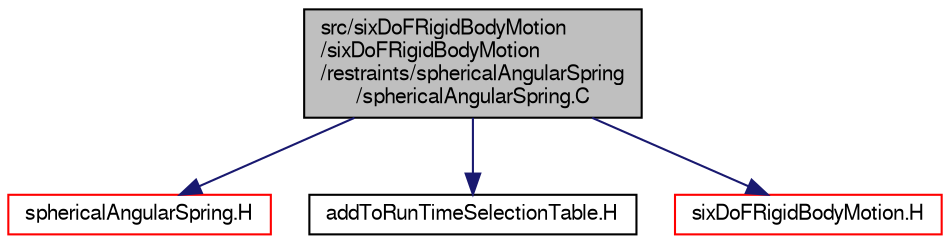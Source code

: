 digraph "src/sixDoFRigidBodyMotion/sixDoFRigidBodyMotion/restraints/sphericalAngularSpring/sphericalAngularSpring.C"
{
  bgcolor="transparent";
  edge [fontname="FreeSans",fontsize="10",labelfontname="FreeSans",labelfontsize="10"];
  node [fontname="FreeSans",fontsize="10",shape=record];
  Node0 [label="src/sixDoFRigidBodyMotion\l/sixDoFRigidBodyMotion\l/restraints/sphericalAngularSpring\l/sphericalAngularSpring.C",height=0.2,width=0.4,color="black", fillcolor="grey75", style="filled", fontcolor="black"];
  Node0 -> Node1 [color="midnightblue",fontsize="10",style="solid",fontname="FreeSans"];
  Node1 [label="sphericalAngularSpring.H",height=0.2,width=0.4,color="red",URL="$a14981.html"];
  Node0 -> Node165 [color="midnightblue",fontsize="10",style="solid",fontname="FreeSans"];
  Node165 [label="addToRunTimeSelectionTable.H",height=0.2,width=0.4,color="black",URL="$a09263.html",tooltip="Macros for easy insertion into run-time selection tables. "];
  Node0 -> Node166 [color="midnightblue",fontsize="10",style="solid",fontname="FreeSans"];
  Node166 [label="sixDoFRigidBodyMotion.H",height=0.2,width=0.4,color="red",URL="$a14993.html"];
}

